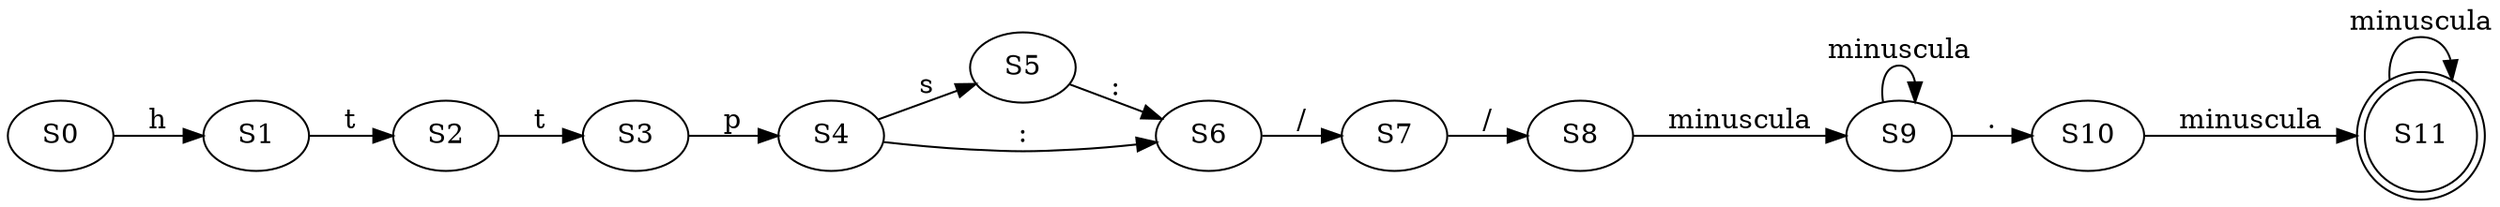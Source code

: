 digraph G { rankdir="LR"S0->S1[label="h"]
S1->S2[label="t"]
S2->S3[label="t"]
S3->S4[label="p"]
S4->S5[label="s"]
S4->S6[label=":"]
S5->S6[label=":"]
S6->S7[label="/"]
S7->S8[label="/"]
S8->S9[label="minuscula"]
S9->S9[label="minuscula"]
S9->S10[label="."]
S10->S11[label="minuscula"]
S11[shape=doublecircle]S11->S11[label="minuscula"]

 }
